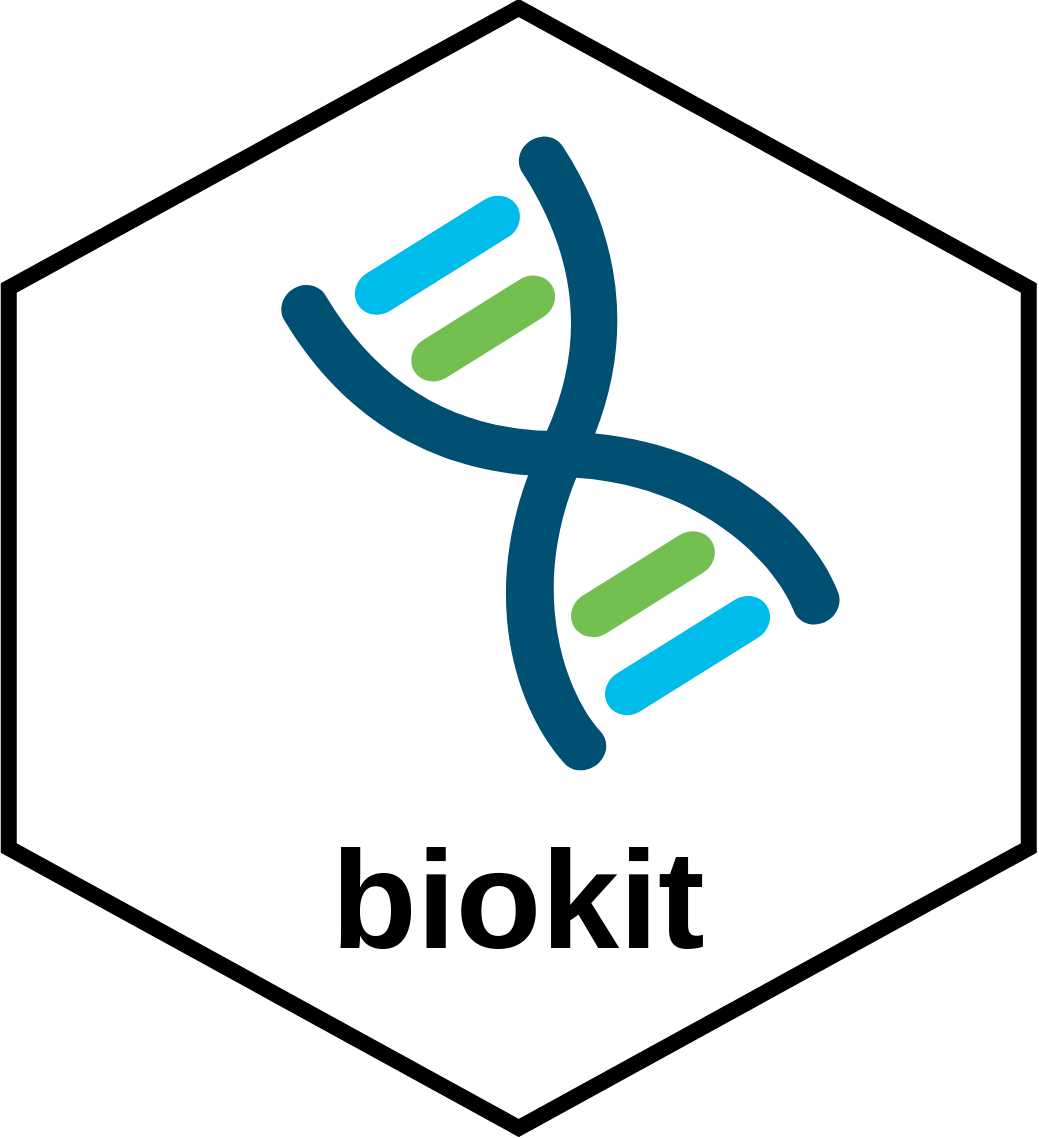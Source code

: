 <mxfile version="12.8.8" type="device"><diagram id="V9jcngPyo5O2GhFlfqcE" name="Page-1"><mxGraphModel dx="1355" dy="757" grid="1" gridSize="10" guides="1" tooltips="1" connect="1" arrows="1" fold="1" page="1" pageScale="1" pageWidth="827" pageHeight="1169" math="0" shadow="0"><root><mxCell id="0"/><mxCell id="1" parent="0"/><mxCell id="hD90bBPbehn_NZKnTo2x-1" value="" style="shape=hexagon;perimeter=hexagonPerimeter2;whiteSpace=wrap;html=1;fillColor=#FFFFFF;strokeColor=#000000;strokeWidth=8;rotation=90;fontColor=#000000;" parent="1" vertex="1"><mxGeometry x="84.38" y="70" width="560" height="510" as="geometry"/></mxCell><mxCell id="hD90bBPbehn_NZKnTo2x-2" value="" style="points=[[0.5,0.37,0],[1,0.09,0],[1,0.9,0],[0,0.08,0],[0,0.91,0],[0.5,0.61,0],[0.045,0.5,0],[0.96,0.5,0]];verticalLabelPosition=bottom;html=1;verticalAlign=top;aspect=fixed;align=center;pointerEvents=1;shape=mxgraph.cisco19.cisco_dna;fillColor=#005073;strokeColor=none;rotation=58;" parent="1" vertex="1"><mxGeometry x="242.53" y="184.15" width="283.34" height="170" as="geometry"/></mxCell><mxCell id="hD90bBPbehn_NZKnTo2x-16" value="" style="shape=image;html=1;verticalAlign=top;verticalLabelPosition=bottom;labelBackgroundColor=#ffffff;imageAspect=0;aspect=fixed;image=https://cdn3.iconfinder.com/data/icons/tools-hardwares/30/wench-2-128.png;strokeColor=#000000;strokeWidth=2;fillColor=#FFF2CC;rotation=15;" parent="1" vertex="1"><mxGeometry x="170" y="160" width="128" height="128" as="geometry"/></mxCell><mxCell id="hD90bBPbehn_NZKnTo2x-17" value="" style="shape=image;html=1;verticalAlign=top;verticalLabelPosition=bottom;labelBackgroundColor=#ffffff;imageAspect=0;aspect=fixed;image=https://cdn3.iconfinder.com/data/icons/tools-hardwares/36/hammer-4-128.png;strokeColor=#000000;strokeWidth=2;fillColor=#FFF2CC;rotation=-45;" parent="1" vertex="1"><mxGeometry x="440" y="180" width="108" height="108" as="geometry"/></mxCell><mxCell id="hD90bBPbehn_NZKnTo2x-23" value="" style="shape=image;html=1;verticalAlign=top;verticalLabelPosition=bottom;labelBackgroundColor=#ffffff;imageAspect=0;aspect=fixed;image=https://cdn4.iconfinder.com/data/icons/developer-set-3/128/edit2-128.png;strokeColor=#000000;strokeWidth=2;fillColor=#FFF2CC;rotation=-30;" parent="1" vertex="1"><mxGeometry x="210" y="288" width="128" height="128" as="geometry"/></mxCell><mxCell id="hD90bBPbehn_NZKnTo2x-24" value="biokit" style="text;html=1;strokeColor=none;fillColor=none;align=center;verticalAlign=middle;whiteSpace=wrap;rounded=0;fontFamily=arial;fontSize=70;fontStyle=1" parent="1" vertex="1"><mxGeometry x="254.38" y="450" width="220" height="80" as="geometry"/></mxCell></root></mxGraphModel></diagram></mxfile>